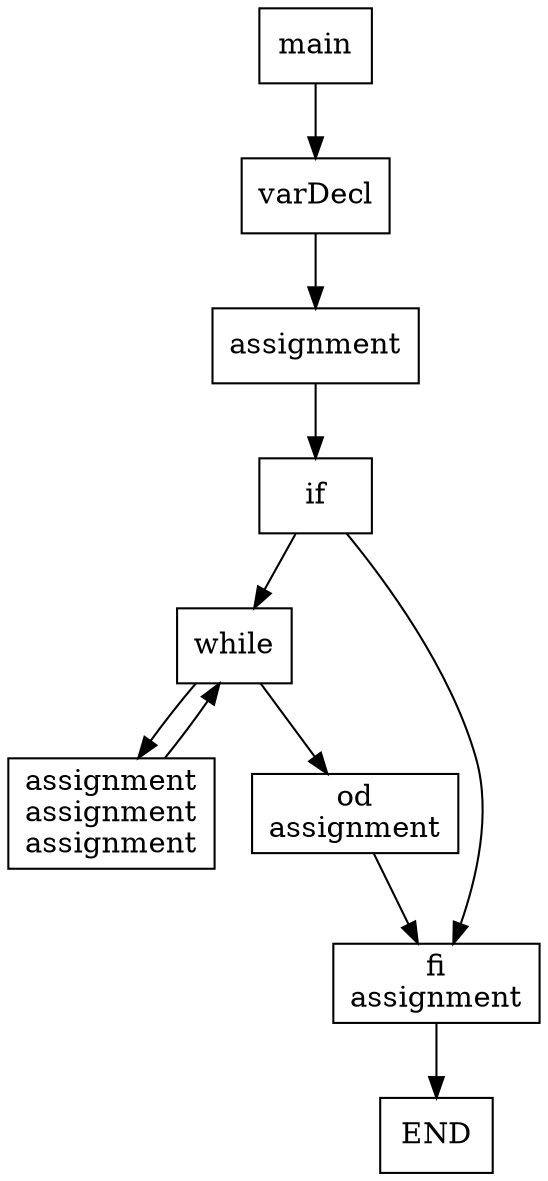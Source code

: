 digraph test029 {
node [shape=box]
581[label="main"]
581 -> 582
582[label="varDecl"]
582 -> 584
584[label="assignment"]
584 -> 585
585[label="if"]
585 -> 587
587[label="while"]
587 -> 589
589[label="assignment
assignment
assignment"]
589 -> 587
587 -> 588
588[label="od
assignment"]
588 -> 586
586[label="fi
assignment"]
586 -> 594
594[label="END"]
585 -> 586
}
